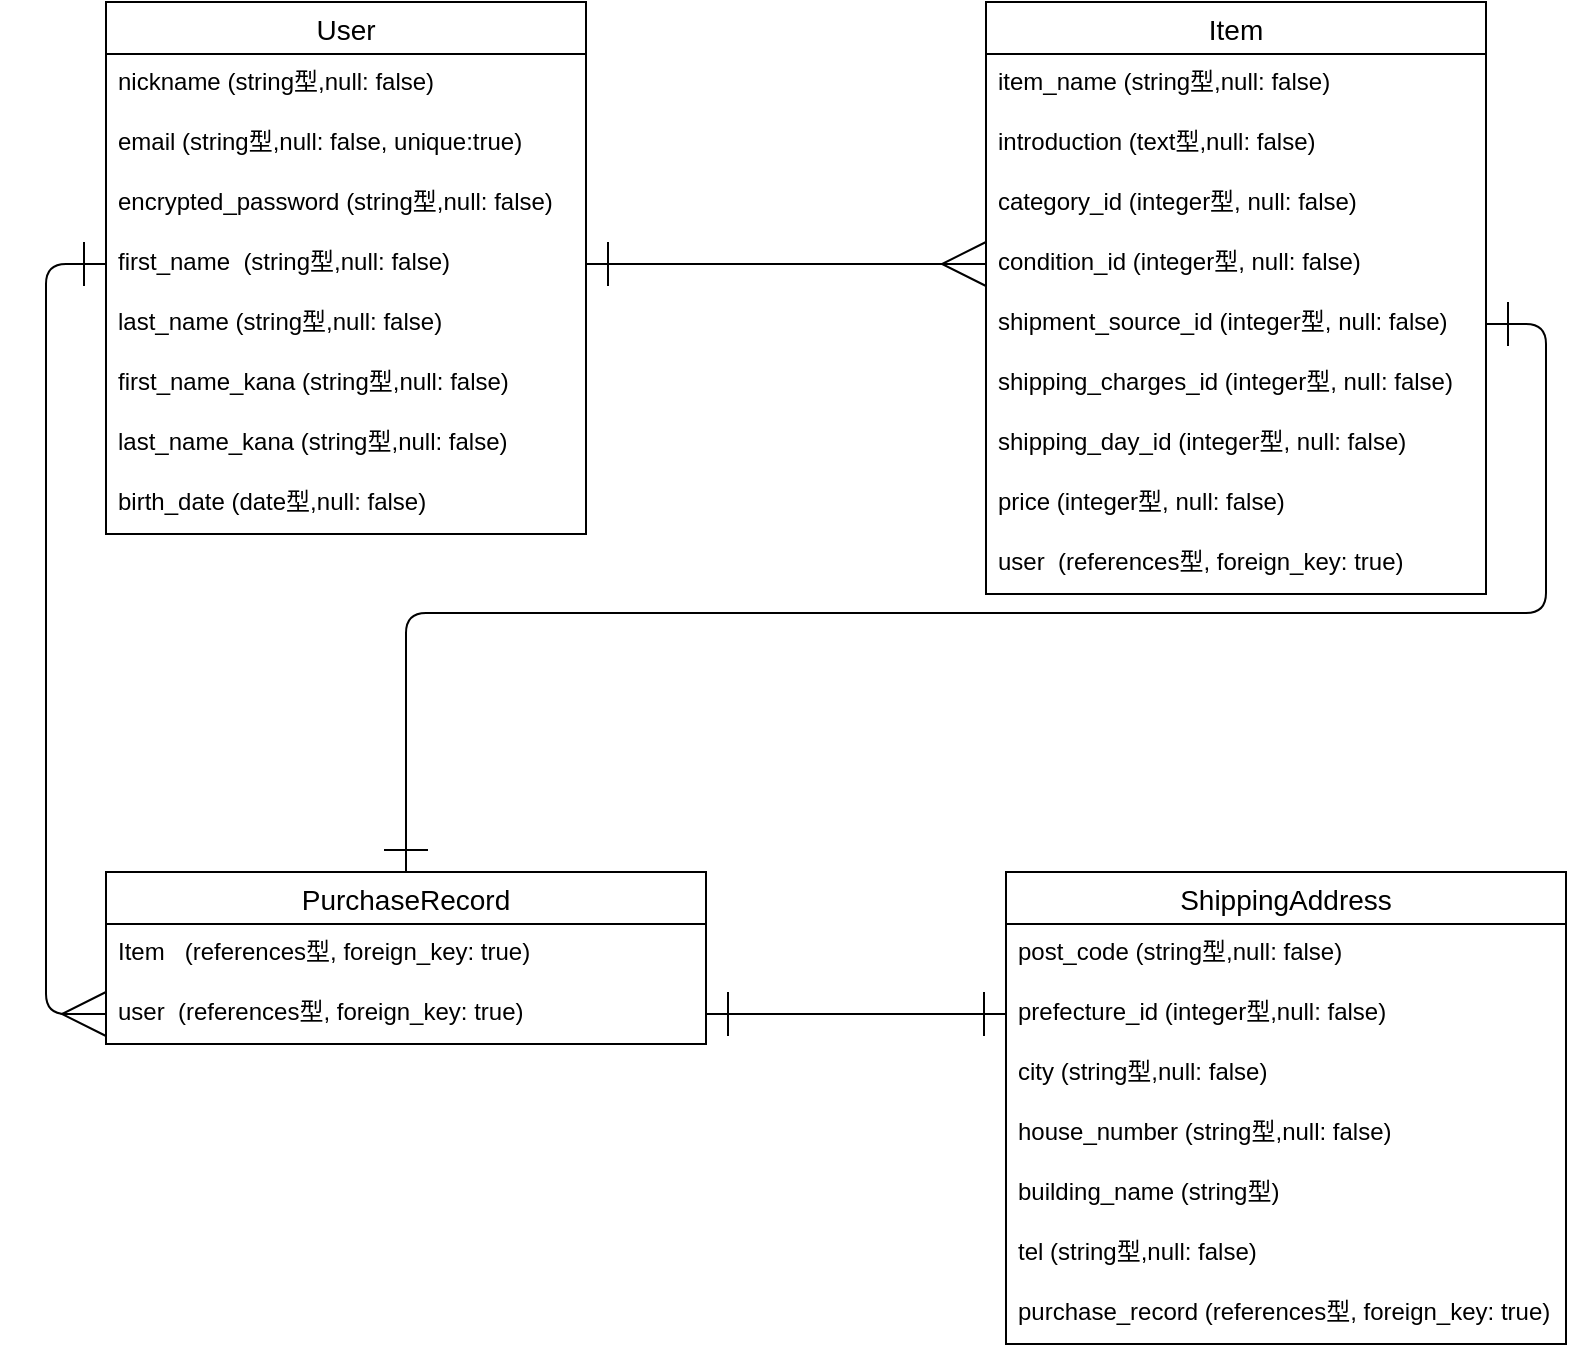 <mxfile version="13.10.0" type="embed">
    <diagram id="6H3XNWaFJNBFcgjw_Us-" name="ページ1">
        <mxGraphModel dx="968" dy="830" grid="1" gridSize="10" guides="1" tooltips="1" connect="1" arrows="1" fold="1" page="1" pageScale="1" pageWidth="850" pageHeight="1100" math="0" shadow="0">
            <root>
                <mxCell id="0"/>
                <mxCell id="1" parent="0"/>
                <mxCell id="nMaaSXPeGSdAkTmcAMBx-32" value="User" style="swimlane;fontStyle=0;childLayout=stackLayout;horizontal=1;startSize=26;horizontalStack=0;resizeParent=1;resizeParentMax=0;resizeLast=0;collapsible=1;marginBottom=0;align=center;fontSize=14;" parent="1" vertex="1">
                    <mxGeometry x="70" y="5" width="240" height="266" as="geometry"/>
                </mxCell>
                <mxCell id="nMaaSXPeGSdAkTmcAMBx-33" value="nickname (string型,null: false)" style="text;strokeColor=none;fillColor=none;spacingLeft=4;spacingRight=4;overflow=hidden;rotatable=0;points=[[0,0.5],[1,0.5]];portConstraint=eastwest;fontSize=12;" parent="nMaaSXPeGSdAkTmcAMBx-32" vertex="1">
                    <mxGeometry y="26" width="240" height="30" as="geometry"/>
                </mxCell>
                <mxCell id="nMaaSXPeGSdAkTmcAMBx-35" value="email (string型,null: false, unique:true)" style="text;strokeColor=none;fillColor=none;spacingLeft=4;spacingRight=4;overflow=hidden;rotatable=0;points=[[0,0.5],[1,0.5]];portConstraint=eastwest;fontSize=12;" parent="nMaaSXPeGSdAkTmcAMBx-32" vertex="1">
                    <mxGeometry y="56" width="240" height="30" as="geometry"/>
                </mxCell>
                <mxCell id="nMaaSXPeGSdAkTmcAMBx-62" value="encrypted_password (string型,null: false)" style="text;strokeColor=none;fillColor=none;spacingLeft=4;spacingRight=4;overflow=hidden;rotatable=0;points=[[0,0.5],[1,0.5]];portConstraint=eastwest;fontSize=12;" parent="nMaaSXPeGSdAkTmcAMBx-32" vertex="1">
                    <mxGeometry y="86" width="240" height="30" as="geometry"/>
                </mxCell>
                <mxCell id="nMaaSXPeGSdAkTmcAMBx-64" value="first_name  (string型,null: false)" style="text;strokeColor=none;fillColor=none;spacingLeft=4;spacingRight=4;overflow=hidden;rotatable=0;points=[[0,0.5],[1,0.5]];portConstraint=eastwest;fontSize=12;" parent="nMaaSXPeGSdAkTmcAMBx-32" vertex="1">
                    <mxGeometry y="116" width="240" height="30" as="geometry"/>
                </mxCell>
                <mxCell id="nMaaSXPeGSdAkTmcAMBx-65" value="last_name (string型,null: false)" style="text;strokeColor=none;fillColor=none;spacingLeft=4;spacingRight=4;overflow=hidden;rotatable=0;points=[[0,0.5],[1,0.5]];portConstraint=eastwest;fontSize=12;" parent="nMaaSXPeGSdAkTmcAMBx-32" vertex="1">
                    <mxGeometry y="146" width="240" height="30" as="geometry"/>
                </mxCell>
                <mxCell id="nMaaSXPeGSdAkTmcAMBx-67" value="first_name_kana (string型,null: false)" style="text;strokeColor=none;fillColor=none;spacingLeft=4;spacingRight=4;overflow=hidden;rotatable=0;points=[[0,0.5],[1,0.5]];portConstraint=eastwest;fontSize=12;" parent="nMaaSXPeGSdAkTmcAMBx-32" vertex="1">
                    <mxGeometry y="176" width="240" height="30" as="geometry"/>
                </mxCell>
                <mxCell id="nMaaSXPeGSdAkTmcAMBx-68" value="last_name_kana (string型,null: false)" style="text;strokeColor=none;fillColor=none;spacingLeft=4;spacingRight=4;overflow=hidden;rotatable=0;points=[[0,0.5],[1,0.5]];portConstraint=eastwest;fontSize=12;" parent="nMaaSXPeGSdAkTmcAMBx-32" vertex="1">
                    <mxGeometry y="206" width="240" height="30" as="geometry"/>
                </mxCell>
                <mxCell id="nMaaSXPeGSdAkTmcAMBx-69" value="birth_date (date型,null: false)" style="text;strokeColor=none;fillColor=none;spacingLeft=4;spacingRight=4;overflow=hidden;rotatable=0;points=[[0,0.5],[1,0.5]];portConstraint=eastwest;fontSize=12;" parent="nMaaSXPeGSdAkTmcAMBx-32" vertex="1">
                    <mxGeometry y="236" width="240" height="30" as="geometry"/>
                </mxCell>
                <mxCell id="nMaaSXPeGSdAkTmcAMBx-49" value="Item" style="swimlane;fontStyle=0;childLayout=stackLayout;horizontal=1;startSize=26;horizontalStack=0;resizeParent=1;resizeParentMax=0;resizeLast=0;collapsible=1;marginBottom=0;align=center;fontSize=14;" parent="1" vertex="1">
                    <mxGeometry x="510" y="5" width="250" height="296" as="geometry">
                        <mxRectangle x="510" y="5" width="60" height="26" as="alternateBounds"/>
                    </mxGeometry>
                </mxCell>
                <mxCell id="nMaaSXPeGSdAkTmcAMBx-50" value="item_name (string型,null: false)" style="text;strokeColor=none;fillColor=none;spacingLeft=4;spacingRight=4;overflow=hidden;rotatable=0;points=[[0,0.5],[1,0.5]];portConstraint=eastwest;fontSize=12;" parent="nMaaSXPeGSdAkTmcAMBx-49" vertex="1">
                    <mxGeometry y="26" width="250" height="30" as="geometry"/>
                </mxCell>
                <mxCell id="nMaaSXPeGSdAkTmcAMBx-51" value="introduction (text型,null: false)" style="text;strokeColor=none;fillColor=none;spacingLeft=4;spacingRight=4;overflow=hidden;rotatable=0;points=[[0,0.5],[1,0.5]];portConstraint=eastwest;fontSize=12;" parent="nMaaSXPeGSdAkTmcAMBx-49" vertex="1">
                    <mxGeometry y="56" width="250" height="30" as="geometry"/>
                </mxCell>
                <mxCell id="nMaaSXPeGSdAkTmcAMBx-52" value="category_id (integer型, null: false)" style="text;strokeColor=none;fillColor=none;spacingLeft=4;spacingRight=4;overflow=hidden;rotatable=0;points=[[0,0.5],[1,0.5]];portConstraint=eastwest;fontSize=12;" parent="nMaaSXPeGSdAkTmcAMBx-49" vertex="1">
                    <mxGeometry y="86" width="250" height="30" as="geometry"/>
                </mxCell>
                <mxCell id="nMaaSXPeGSdAkTmcAMBx-72" value="condition_id (integer型, null: false)" style="text;strokeColor=none;fillColor=none;spacingLeft=4;spacingRight=4;overflow=hidden;rotatable=0;points=[[0,0.5],[1,0.5]];portConstraint=eastwest;fontSize=12;" parent="nMaaSXPeGSdAkTmcAMBx-49" vertex="1">
                    <mxGeometry y="116" width="250" height="30" as="geometry"/>
                </mxCell>
                <mxCell id="nMaaSXPeGSdAkTmcAMBx-73" value="shipment_source_id (integer型, null: false)" style="text;strokeColor=none;fillColor=none;spacingLeft=4;spacingRight=4;overflow=hidden;rotatable=0;points=[[0,0.5],[1,0.5]];portConstraint=eastwest;fontSize=12;" parent="nMaaSXPeGSdAkTmcAMBx-49" vertex="1">
                    <mxGeometry y="146" width="250" height="30" as="geometry"/>
                </mxCell>
                <mxCell id="nMaaSXPeGSdAkTmcAMBx-74" value="shipping_charges_id (integer型, null: false)" style="text;strokeColor=none;fillColor=none;spacingLeft=4;spacingRight=4;overflow=hidden;rotatable=0;points=[[0,0.5],[1,0.5]];portConstraint=eastwest;fontSize=12;" parent="nMaaSXPeGSdAkTmcAMBx-49" vertex="1">
                    <mxGeometry y="176" width="250" height="30" as="geometry"/>
                </mxCell>
                <mxCell id="nMaaSXPeGSdAkTmcAMBx-75" value="shipping_day_id (integer型, null: false)" style="text;strokeColor=none;fillColor=none;spacingLeft=4;spacingRight=4;overflow=hidden;rotatable=0;points=[[0,0.5],[1,0.5]];portConstraint=eastwest;fontSize=12;" parent="nMaaSXPeGSdAkTmcAMBx-49" vertex="1">
                    <mxGeometry y="206" width="250" height="30" as="geometry"/>
                </mxCell>
                <mxCell id="nMaaSXPeGSdAkTmcAMBx-76" value="price (integer型, null: false)" style="text;strokeColor=none;fillColor=none;spacingLeft=4;spacingRight=4;overflow=hidden;rotatable=0;points=[[0,0.5],[1,0.5]];portConstraint=eastwest;fontSize=12;" parent="nMaaSXPeGSdAkTmcAMBx-49" vertex="1">
                    <mxGeometry y="236" width="250" height="30" as="geometry"/>
                </mxCell>
                <mxCell id="nMaaSXPeGSdAkTmcAMBx-77" value="user  (references型, foreign_key: true)" style="text;strokeColor=none;fillColor=none;spacingLeft=4;spacingRight=4;overflow=hidden;rotatable=0;points=[[0,0.5],[1,0.5]];portConstraint=eastwest;fontSize=12;" parent="nMaaSXPeGSdAkTmcAMBx-49" vertex="1">
                    <mxGeometry y="266" width="250" height="30" as="geometry"/>
                </mxCell>
                <mxCell id="nMaaSXPeGSdAkTmcAMBx-53" value="PurchaseRecord" style="swimlane;fontStyle=0;childLayout=stackLayout;horizontal=1;startSize=26;horizontalStack=0;resizeParent=1;resizeParentMax=0;resizeLast=0;collapsible=1;marginBottom=0;align=center;fontSize=14;" parent="1" vertex="1">
                    <mxGeometry x="70" y="440" width="300" height="86" as="geometry"/>
                </mxCell>
                <mxCell id="nMaaSXPeGSdAkTmcAMBx-54" value="Item   (references型, foreign_key: true)" style="text;strokeColor=none;fillColor=none;spacingLeft=4;spacingRight=4;overflow=hidden;rotatable=0;points=[[0,0.5],[1,0.5]];portConstraint=eastwest;fontSize=12;" parent="nMaaSXPeGSdAkTmcAMBx-53" vertex="1">
                    <mxGeometry y="26" width="300" height="30" as="geometry"/>
                </mxCell>
                <mxCell id="nMaaSXPeGSdAkTmcAMBx-55" value="user  (references型, foreign_key: true)" style="text;strokeColor=none;fillColor=none;spacingLeft=4;spacingRight=4;overflow=hidden;rotatable=0;points=[[0,0.5],[1,0.5]];portConstraint=eastwest;fontSize=12;" parent="nMaaSXPeGSdAkTmcAMBx-53" vertex="1">
                    <mxGeometry y="56" width="300" height="30" as="geometry"/>
                </mxCell>
                <mxCell id="nMaaSXPeGSdAkTmcAMBx-57" value="ShippingAddress" style="swimlane;fontStyle=0;childLayout=stackLayout;horizontal=1;startSize=26;horizontalStack=0;resizeParent=1;resizeParentMax=0;resizeLast=0;collapsible=1;marginBottom=0;align=center;fontSize=14;" parent="1" vertex="1">
                    <mxGeometry x="520" y="440" width="280" height="236" as="geometry"/>
                </mxCell>
                <mxCell id="nMaaSXPeGSdAkTmcAMBx-58" value="post_code (string型,null: false)" style="text;strokeColor=none;fillColor=none;spacingLeft=4;spacingRight=4;overflow=hidden;rotatable=0;points=[[0,0.5],[1,0.5]];portConstraint=eastwest;fontSize=12;" parent="nMaaSXPeGSdAkTmcAMBx-57" vertex="1">
                    <mxGeometry y="26" width="280" height="30" as="geometry"/>
                </mxCell>
                <mxCell id="nMaaSXPeGSdAkTmcAMBx-59" value="prefecture_id (integer型,null: false)" style="text;strokeColor=none;fillColor=none;spacingLeft=4;spacingRight=4;overflow=hidden;rotatable=0;points=[[0,0.5],[1,0.5]];portConstraint=eastwest;fontSize=12;" parent="nMaaSXPeGSdAkTmcAMBx-57" vertex="1">
                    <mxGeometry y="56" width="280" height="30" as="geometry"/>
                </mxCell>
                <mxCell id="nMaaSXPeGSdAkTmcAMBx-60" value="city (string型,null: false)" style="text;strokeColor=none;fillColor=none;spacingLeft=4;spacingRight=4;overflow=hidden;rotatable=0;points=[[0,0.5],[1,0.5]];portConstraint=eastwest;fontSize=12;" parent="nMaaSXPeGSdAkTmcAMBx-57" vertex="1">
                    <mxGeometry y="86" width="280" height="30" as="geometry"/>
                </mxCell>
                <mxCell id="nMaaSXPeGSdAkTmcAMBx-93" value="house_number (string型,null: false)" style="text;strokeColor=none;fillColor=none;spacingLeft=4;spacingRight=4;overflow=hidden;rotatable=0;points=[[0,0.5],[1,0.5]];portConstraint=eastwest;fontSize=12;" parent="nMaaSXPeGSdAkTmcAMBx-57" vertex="1">
                    <mxGeometry y="116" width="280" height="30" as="geometry"/>
                </mxCell>
                <mxCell id="nMaaSXPeGSdAkTmcAMBx-94" value="building_name (string型)" style="text;strokeColor=none;fillColor=none;spacingLeft=4;spacingRight=4;overflow=hidden;rotatable=0;points=[[0,0.5],[1,0.5]];portConstraint=eastwest;fontSize=12;" parent="nMaaSXPeGSdAkTmcAMBx-57" vertex="1">
                    <mxGeometry y="146" width="280" height="30" as="geometry"/>
                </mxCell>
                <mxCell id="nMaaSXPeGSdAkTmcAMBx-95" value="tel (string型,null: false)" style="text;strokeColor=none;fillColor=none;spacingLeft=4;spacingRight=4;overflow=hidden;rotatable=0;points=[[0,0.5],[1,0.5]];portConstraint=eastwest;fontSize=12;" parent="nMaaSXPeGSdAkTmcAMBx-57" vertex="1">
                    <mxGeometry y="176" width="280" height="30" as="geometry"/>
                </mxCell>
                <mxCell id="2" value="purchase_record (references型, foreign_key: true)" style="text;strokeColor=none;fillColor=none;spacingLeft=4;spacingRight=4;overflow=hidden;rotatable=0;points=[[0,0.5],[1,0.5]];portConstraint=eastwest;fontSize=12;" vertex="1" parent="nMaaSXPeGSdAkTmcAMBx-57">
                    <mxGeometry y="206" width="280" height="30" as="geometry"/>
                </mxCell>
                <mxCell id="nMaaSXPeGSdAkTmcAMBx-90" value="" style="edgeStyle=entityRelationEdgeStyle;fontSize=12;html=1;endArrow=ERone;startArrow=ERone;exitX=1;exitY=0.5;exitDx=0;exitDy=0;entryX=0;entryY=0.5;entryDx=0;entryDy=0;endSize=20;startSize=20;endFill=0;startFill=0;" parent="1" source="nMaaSXPeGSdAkTmcAMBx-55" target="nMaaSXPeGSdAkTmcAMBx-59" edge="1">
                    <mxGeometry width="100" height="100" relative="1" as="geometry">
                        <mxPoint x="410" y="450" as="sourcePoint"/>
                        <mxPoint x="510" y="350" as="targetPoint"/>
                    </mxGeometry>
                </mxCell>
                <mxCell id="nMaaSXPeGSdAkTmcAMBx-92" style="edgeStyle=orthogonalEdgeStyle;rounded=1;orthogonalLoop=1;jettySize=auto;html=1;exitX=1;exitY=0.5;exitDx=0;exitDy=0;entryX=0;entryY=0.5;entryDx=0;entryDy=0;startSize=20;endSize=20;endArrow=ERmany;endFill=0;startArrow=ERone;startFill=0;" parent="1" source="nMaaSXPeGSdAkTmcAMBx-64" target="nMaaSXPeGSdAkTmcAMBx-72" edge="1">
                    <mxGeometry relative="1" as="geometry"/>
                </mxCell>
                <mxCell id="nMaaSXPeGSdAkTmcAMBx-96" style="edgeStyle=orthogonalEdgeStyle;rounded=1;orthogonalLoop=1;jettySize=auto;html=1;exitX=0;exitY=0.5;exitDx=0;exitDy=0;entryX=0;entryY=0.5;entryDx=0;entryDy=0;startArrow=ERone;startFill=0;startSize=20;endArrow=ERmany;endFill=0;endSize=20;" parent="1" source="nMaaSXPeGSdAkTmcAMBx-64" target="nMaaSXPeGSdAkTmcAMBx-55" edge="1">
                    <mxGeometry relative="1" as="geometry"/>
                </mxCell>
                <mxCell id="nMaaSXPeGSdAkTmcAMBx-99" style="edgeStyle=orthogonalEdgeStyle;rounded=1;orthogonalLoop=1;jettySize=auto;html=1;exitX=1;exitY=0.5;exitDx=0;exitDy=0;startArrow=ERone;startFill=0;startSize=20;endArrow=ERone;endFill=0;endSize=20;" parent="1" source="nMaaSXPeGSdAkTmcAMBx-73" target="nMaaSXPeGSdAkTmcAMBx-53" edge="1">
                    <mxGeometry relative="1" as="geometry"/>
                </mxCell>
            </root>
        </mxGraphModel>
    </diagram>
</mxfile>